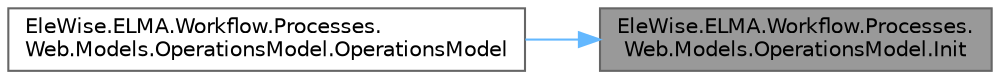 digraph "EleWise.ELMA.Workflow.Processes.Web.Models.OperationsModel.Init"
{
 // LATEX_PDF_SIZE
  bgcolor="transparent";
  edge [fontname=Helvetica,fontsize=10,labelfontname=Helvetica,labelfontsize=10];
  node [fontname=Helvetica,fontsize=10,shape=box,height=0.2,width=0.4];
  rankdir="RL";
  Node1 [id="Node000001",label="EleWise.ELMA.Workflow.Processes.\lWeb.Models.OperationsModel.Init",height=0.2,width=0.4,color="gray40", fillcolor="grey60", style="filled", fontcolor="black",tooltip="Инициализировать списки операций"];
  Node1 -> Node2 [id="edge1_Node000001_Node000002",dir="back",color="steelblue1",style="solid",tooltip=" "];
  Node2 [id="Node000002",label="EleWise.ELMA.Workflow.Processes.\lWeb.Models.OperationsModel.OperationsModel",height=0.2,width=0.4,color="grey40", fillcolor="white", style="filled",URL="$class_ele_wise_1_1_e_l_m_a_1_1_workflow_1_1_processes_1_1_web_1_1_models_1_1_operations_model.html#af5115fbf2aeeb760fa481f16c70e2baf",tooltip="Ctor."];
}
